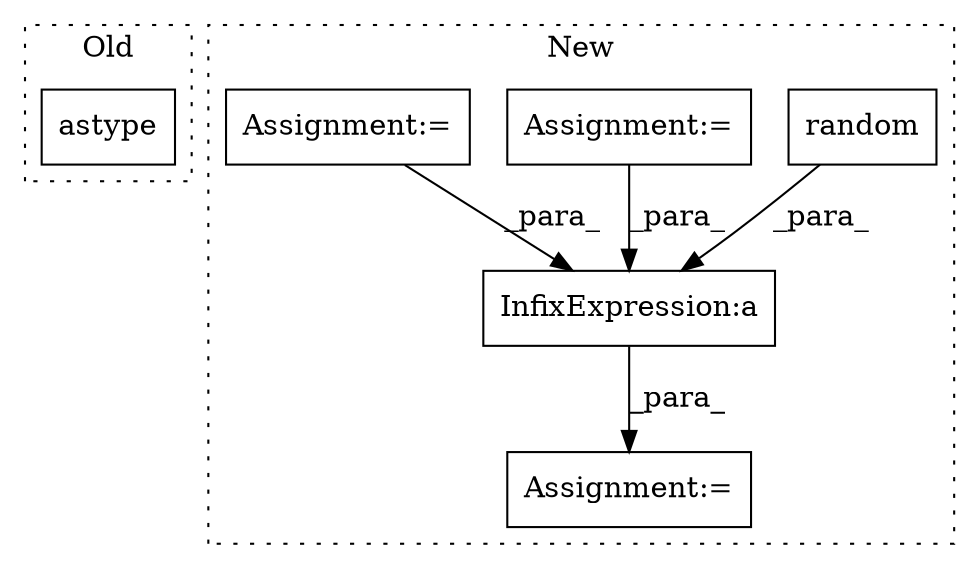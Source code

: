 digraph G {
subgraph cluster0 {
1 [label="astype" a="32" s="493,513" l="7,1" shape="box"];
label = "Old";
style="dotted";
}
subgraph cluster1 {
2 [label="random" a="32" s="779" l="8" shape="box"];
3 [label="Assignment:=" a="7" s="755" l="1" shape="box"];
4 [label="InfixExpression:a" a="27" s="763" l="3" shape="box"];
5 [label="Assignment:=" a="7" s="511" l="1" shape="box"];
6 [label="Assignment:=" a="7" s="444" l="1" shape="box"];
label = "New";
style="dotted";
}
2 -> 4 [label="_para_"];
4 -> 3 [label="_para_"];
5 -> 4 [label="_para_"];
6 -> 4 [label="_para_"];
}
